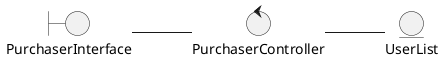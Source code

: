 @startuml
''' 省略底部

left to right direction

	boundary PurchaserInterface 
	control PurchaserController 
	entity UserList

	PurchaserInterface -- PurchaserController
	PurchaserController -- UserList

@enduml